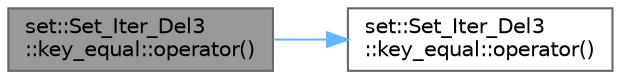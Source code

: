 digraph "set::Set_Iter_Del3::key_equal::operator()"
{
 // LATEX_PDF_SIZE
  bgcolor="transparent";
  edge [fontname=Helvetica,fontsize=10,labelfontname=Helvetica,labelfontsize=10];
  node [fontname=Helvetica,fontsize=10,shape=box,height=0.2,width=0.4];
  rankdir="LR";
  Node1 [id="Node000001",label="set::Set_Iter_Del3\l::key_equal::operator()",height=0.2,width=0.4,color="gray40", fillcolor="grey60", style="filled", fontcolor="black",tooltip=" "];
  Node1 -> Node2 [id="edge1_Node000001_Node000002",color="steelblue1",style="solid",tooltip=" "];
  Node2 [id="Node000002",label="set::Set_Iter_Del3\l::key_equal::operator()",height=0.2,width=0.4,color="grey40", fillcolor="white", style="filled",URL="$structset_1_1_set___iter___del3_1_1key__equal.html#acfaece0f8e8769fd1ff94ef630f2c27c",tooltip=" "];
}
